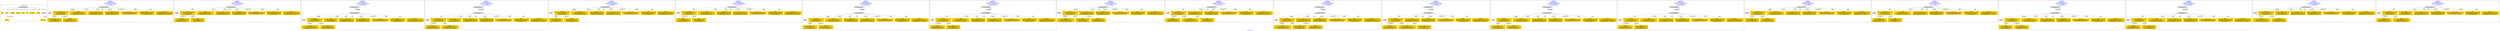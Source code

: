digraph n0 {
fontcolor="blue"
remincross="true"
label="s29-gilcrease.csv"
subgraph cluster_0 {
label="1-correct model"
n2[style="filled",color="white",fillcolor="lightgray",label="CulturalHeritageObject1"];
n3[shape="plaintext",style="filled",fillcolor="gold",label="Dated"];
n4[style="filled",color="white",fillcolor="lightgray",label="Person1"];
n5[shape="plaintext",style="filled",fillcolor="gold",label="Description"];
n6[shape="plaintext",style="filled",fillcolor="gold",label="Dimensions"];
n7[shape="plaintext",style="filled",fillcolor="gold",label="Medium"];
n8[shape="plaintext",style="filled",fillcolor="gold",label="Title"];
n9[shape="plaintext",style="filled",fillcolor="gold",label="Object Number"];
n10[shape="plaintext",style="filled",fillcolor="gold",label="ObjectID"];
n11[style="filled",color="white",fillcolor="lightgray",label="Concept1"];
n12[shape="plaintext",style="filled",fillcolor="gold",label="Alpha Sort"];
n13[shape="plaintext",style="filled",fillcolor="gold",label="Classification"];
}
subgraph cluster_1 {
label="candidate 0\nlink coherence:1.0\nnode coherence:1.0\nconfidence:0.4743311463042603\nmapping score:0.621073345064383\ncost:9.99982\n-precision:0.7-recall:0.64"
n15[style="filled",color="white",fillcolor="lightgray",label="CulturalHeritageObject1"];
n16[style="filled",color="white",fillcolor="lightgray",label="Person1"];
n17[shape="plaintext",style="filled",fillcolor="gold",label="Classification\n[CulturalHeritageObject,provenance,0.329]\n[Document,classLink,0.235]\n[Concept,prefLabel,0.235]\n[Person,biographicalInformation,0.201]"];
n18[shape="plaintext",style="filled",fillcolor="gold",label="ObjectID\n[CulturalHeritageObject,created,0.443]\n[Person,dateOfDeath,0.295]\n[CulturalHeritageObject,accessionNumber,0.181]\n[CulturalHeritageObject,title,0.08]"];
n19[shape="plaintext",style="filled",fillcolor="gold",label="Title\n[CulturalHeritageObject,description,0.336]\n[CulturalHeritageObject,title,0.32]\n[Person,biographicalInformation,0.261]\n[CulturalHeritageObject,provenance,0.083]"];
n20[shape="plaintext",style="filled",fillcolor="gold",label="Description\n[CulturalHeritageObject,description,0.37]\n[Person,biographicalInformation,0.256]\n[CulturalHeritageObject,title,0.244]\n[CulturalHeritageObject,medium,0.13]"];
n21[shape="plaintext",style="filled",fillcolor="gold",label="Object Number\n[CulturalHeritageObject,accessionNumber,0.554]\n[CulturalHeritageObject,extent,0.283]\n[Person,biographicalInformation,0.163]"];
n22[shape="plaintext",style="filled",fillcolor="gold",label="Medium\n[CulturalHeritageObject,medium,0.78]\n[CulturalHeritageObject,description,0.096]\n[Person,biographicalInformation,0.07]\n[Concept,prefLabel,0.053]"];
n23[shape="plaintext",style="filled",fillcolor="gold",label="Dated\n[CulturalHeritageObject,created,0.361]\n[Person,dateOfBirth,0.289]\n[Person,dateOfDeath,0.26]\n[Person,biographicalInformation,0.09]"];
n24[shape="plaintext",style="filled",fillcolor="gold",label="Alpha Sort\n[Person,nameOfThePerson,0.465]\n[Document,classLink,0.215]\n[CulturalHeritageObject,provenance,0.18]\n[CulturalHeritageObject,title,0.14]"];
n25[shape="plaintext",style="filled",fillcolor="gold",label="Dimensions\n[CulturalHeritageObject,extent,0.719]\n[CulturalHeritageObject,accessionNumber,0.131]\n[CulturalHeritageObject,description,0.077]\n[CulturalHeritageObject,provenance,0.072]"];
}
subgraph cluster_2 {
label="candidate 1\nlink coherence:1.0\nnode coherence:1.0\nconfidence:0.4743311463042603\nmapping score:0.621073345064383\ncost:10.0\n-precision:0.6-recall:0.55"
n27[style="filled",color="white",fillcolor="lightgray",label="CulturalHeritageObject1"];
n28[style="filled",color="white",fillcolor="lightgray",label="Person2"];
n29[shape="plaintext",style="filled",fillcolor="gold",label="Alpha Sort\n[Person,nameOfThePerson,0.465]\n[Document,classLink,0.215]\n[CulturalHeritageObject,provenance,0.18]\n[CulturalHeritageObject,title,0.14]"];
n30[shape="plaintext",style="filled",fillcolor="gold",label="Classification\n[CulturalHeritageObject,provenance,0.329]\n[Document,classLink,0.235]\n[Concept,prefLabel,0.235]\n[Person,biographicalInformation,0.201]"];
n31[shape="plaintext",style="filled",fillcolor="gold",label="ObjectID\n[CulturalHeritageObject,created,0.443]\n[Person,dateOfDeath,0.295]\n[CulturalHeritageObject,accessionNumber,0.181]\n[CulturalHeritageObject,title,0.08]"];
n32[shape="plaintext",style="filled",fillcolor="gold",label="Title\n[CulturalHeritageObject,description,0.336]\n[CulturalHeritageObject,title,0.32]\n[Person,biographicalInformation,0.261]\n[CulturalHeritageObject,provenance,0.083]"];
n33[shape="plaintext",style="filled",fillcolor="gold",label="Description\n[CulturalHeritageObject,description,0.37]\n[Person,biographicalInformation,0.256]\n[CulturalHeritageObject,title,0.244]\n[CulturalHeritageObject,medium,0.13]"];
n34[shape="plaintext",style="filled",fillcolor="gold",label="Object Number\n[CulturalHeritageObject,accessionNumber,0.554]\n[CulturalHeritageObject,extent,0.283]\n[Person,biographicalInformation,0.163]"];
n35[shape="plaintext",style="filled",fillcolor="gold",label="Medium\n[CulturalHeritageObject,medium,0.78]\n[CulturalHeritageObject,description,0.096]\n[Person,biographicalInformation,0.07]\n[Concept,prefLabel,0.053]"];
n36[shape="plaintext",style="filled",fillcolor="gold",label="Dimensions\n[CulturalHeritageObject,extent,0.719]\n[CulturalHeritageObject,accessionNumber,0.131]\n[CulturalHeritageObject,description,0.077]\n[CulturalHeritageObject,provenance,0.072]"];
n37[shape="plaintext",style="filled",fillcolor="gold",label="Dated\n[CulturalHeritageObject,created,0.361]\n[Person,dateOfBirth,0.289]\n[Person,dateOfDeath,0.26]\n[Person,biographicalInformation,0.09]"];
}
subgraph cluster_3 {
label="candidate 10\nlink coherence:1.0\nnode coherence:1.0\nconfidence:0.4657867304031863\nmapping score:0.6182252064306918\ncost:10.99968\n-precision:0.73-recall:0.73"
n39[style="filled",color="white",fillcolor="lightgray",label="CulturalHeritageObject1"];
n40[style="filled",color="white",fillcolor="lightgray",label="Person1"];
n41[style="filled",color="white",fillcolor="lightgray",label="EuropeanaAggregation1"];
n42[shape="plaintext",style="filled",fillcolor="gold",label="ObjectID\n[CulturalHeritageObject,created,0.443]\n[Person,dateOfDeath,0.295]\n[CulturalHeritageObject,accessionNumber,0.181]\n[CulturalHeritageObject,title,0.08]"];
n43[shape="plaintext",style="filled",fillcolor="gold",label="Classification\n[CulturalHeritageObject,provenance,0.329]\n[Document,classLink,0.235]\n[Concept,prefLabel,0.235]\n[Person,biographicalInformation,0.201]"];
n44[shape="plaintext",style="filled",fillcolor="gold",label="Dated\n[CulturalHeritageObject,created,0.361]\n[Person,dateOfBirth,0.289]\n[Person,dateOfDeath,0.26]\n[Person,biographicalInformation,0.09]"];
n45[shape="plaintext",style="filled",fillcolor="gold",label="Title\n[CulturalHeritageObject,description,0.336]\n[CulturalHeritageObject,title,0.32]\n[Person,biographicalInformation,0.261]\n[CulturalHeritageObject,provenance,0.083]"];
n46[shape="plaintext",style="filled",fillcolor="gold",label="Description\n[CulturalHeritageObject,description,0.37]\n[Person,biographicalInformation,0.256]\n[CulturalHeritageObject,title,0.244]\n[CulturalHeritageObject,medium,0.13]"];
n47[shape="plaintext",style="filled",fillcolor="gold",label="Object Number\n[CulturalHeritageObject,accessionNumber,0.554]\n[CulturalHeritageObject,extent,0.283]\n[Person,biographicalInformation,0.163]"];
n48[shape="plaintext",style="filled",fillcolor="gold",label="Medium\n[CulturalHeritageObject,medium,0.78]\n[CulturalHeritageObject,description,0.096]\n[Person,biographicalInformation,0.07]\n[Concept,prefLabel,0.053]"];
n49[shape="plaintext",style="filled",fillcolor="gold",label="Alpha Sort\n[Person,nameOfThePerson,0.465]\n[Document,classLink,0.215]\n[CulturalHeritageObject,provenance,0.18]\n[CulturalHeritageObject,title,0.14]"];
n50[shape="plaintext",style="filled",fillcolor="gold",label="Dimensions\n[CulturalHeritageObject,extent,0.719]\n[CulturalHeritageObject,accessionNumber,0.131]\n[CulturalHeritageObject,description,0.077]\n[CulturalHeritageObject,provenance,0.072]"];
}
subgraph cluster_4 {
label="candidate 11\nlink coherence:1.0\nnode coherence:1.0\nconfidence:0.4657867304031863\nmapping score:0.6182252064306918\ncost:10.99986\n-precision:0.64-recall:0.64"
n52[style="filled",color="white",fillcolor="lightgray",label="CulturalHeritageObject1"];
n53[style="filled",color="white",fillcolor="lightgray",label="Person2"];
n54[style="filled",color="white",fillcolor="lightgray",label="EuropeanaAggregation1"];
n55[shape="plaintext",style="filled",fillcolor="gold",label="Alpha Sort\n[Person,nameOfThePerson,0.465]\n[Document,classLink,0.215]\n[CulturalHeritageObject,provenance,0.18]\n[CulturalHeritageObject,title,0.14]"];
n56[shape="plaintext",style="filled",fillcolor="gold",label="Classification\n[CulturalHeritageObject,provenance,0.329]\n[Document,classLink,0.235]\n[Concept,prefLabel,0.235]\n[Person,biographicalInformation,0.201]"];
n57[shape="plaintext",style="filled",fillcolor="gold",label="ObjectID\n[CulturalHeritageObject,created,0.443]\n[Person,dateOfDeath,0.295]\n[CulturalHeritageObject,accessionNumber,0.181]\n[CulturalHeritageObject,title,0.08]"];
n58[shape="plaintext",style="filled",fillcolor="gold",label="Dated\n[CulturalHeritageObject,created,0.361]\n[Person,dateOfBirth,0.289]\n[Person,dateOfDeath,0.26]\n[Person,biographicalInformation,0.09]"];
n59[shape="plaintext",style="filled",fillcolor="gold",label="Title\n[CulturalHeritageObject,description,0.336]\n[CulturalHeritageObject,title,0.32]\n[Person,biographicalInformation,0.261]\n[CulturalHeritageObject,provenance,0.083]"];
n60[shape="plaintext",style="filled",fillcolor="gold",label="Description\n[CulturalHeritageObject,description,0.37]\n[Person,biographicalInformation,0.256]\n[CulturalHeritageObject,title,0.244]\n[CulturalHeritageObject,medium,0.13]"];
n61[shape="plaintext",style="filled",fillcolor="gold",label="Object Number\n[CulturalHeritageObject,accessionNumber,0.554]\n[CulturalHeritageObject,extent,0.283]\n[Person,biographicalInformation,0.163]"];
n62[shape="plaintext",style="filled",fillcolor="gold",label="Medium\n[CulturalHeritageObject,medium,0.78]\n[CulturalHeritageObject,description,0.096]\n[Person,biographicalInformation,0.07]\n[Concept,prefLabel,0.053]"];
n63[shape="plaintext",style="filled",fillcolor="gold",label="Dimensions\n[CulturalHeritageObject,extent,0.719]\n[CulturalHeritageObject,accessionNumber,0.131]\n[CulturalHeritageObject,description,0.077]\n[CulturalHeritageObject,provenance,0.072]"];
}
subgraph cluster_5 {
label="candidate 12\nlink coherence:1.0\nnode coherence:1.0\nconfidence:0.46213603759964883\nmapping score:0.6170083088295125\ncost:9.99982\n-precision:0.5-recall:0.45"
n65[style="filled",color="white",fillcolor="lightgray",label="CulturalHeritageObject1"];
n66[style="filled",color="white",fillcolor="lightgray",label="Person1"];
n67[shape="plaintext",style="filled",fillcolor="gold",label="Classification\n[CulturalHeritageObject,provenance,0.329]\n[Document,classLink,0.235]\n[Concept,prefLabel,0.235]\n[Person,biographicalInformation,0.201]"];
n68[shape="plaintext",style="filled",fillcolor="gold",label="ObjectID\n[CulturalHeritageObject,created,0.443]\n[Person,dateOfDeath,0.295]\n[CulturalHeritageObject,accessionNumber,0.181]\n[CulturalHeritageObject,title,0.08]"];
n69[shape="plaintext",style="filled",fillcolor="gold",label="Description\n[CulturalHeritageObject,description,0.37]\n[Person,biographicalInformation,0.256]\n[CulturalHeritageObject,title,0.244]\n[CulturalHeritageObject,medium,0.13]"];
n70[shape="plaintext",style="filled",fillcolor="gold",label="Title\n[CulturalHeritageObject,description,0.336]\n[CulturalHeritageObject,title,0.32]\n[Person,biographicalInformation,0.261]\n[CulturalHeritageObject,provenance,0.083]"];
n71[shape="plaintext",style="filled",fillcolor="gold",label="Object Number\n[CulturalHeritageObject,accessionNumber,0.554]\n[CulturalHeritageObject,extent,0.283]\n[Person,biographicalInformation,0.163]"];
n72[shape="plaintext",style="filled",fillcolor="gold",label="Medium\n[CulturalHeritageObject,medium,0.78]\n[CulturalHeritageObject,description,0.096]\n[Person,biographicalInformation,0.07]\n[Concept,prefLabel,0.053]"];
n73[shape="plaintext",style="filled",fillcolor="gold",label="Dated\n[CulturalHeritageObject,created,0.361]\n[Person,dateOfBirth,0.289]\n[Person,dateOfDeath,0.26]\n[Person,biographicalInformation,0.09]"];
n74[shape="plaintext",style="filled",fillcolor="gold",label="Alpha Sort\n[Person,nameOfThePerson,0.465]\n[Document,classLink,0.215]\n[CulturalHeritageObject,provenance,0.18]\n[CulturalHeritageObject,title,0.14]"];
n75[shape="plaintext",style="filled",fillcolor="gold",label="Dimensions\n[CulturalHeritageObject,extent,0.719]\n[CulturalHeritageObject,accessionNumber,0.131]\n[CulturalHeritageObject,description,0.077]\n[CulturalHeritageObject,provenance,0.072]"];
}
subgraph cluster_6 {
label="candidate 13\nlink coherence:1.0\nnode coherence:1.0\nconfidence:0.46213603759964883\nmapping score:0.6170083088295125\ncost:10.0\n-precision:0.4-recall:0.36"
n77[style="filled",color="white",fillcolor="lightgray",label="CulturalHeritageObject1"];
n78[style="filled",color="white",fillcolor="lightgray",label="Person2"];
n79[shape="plaintext",style="filled",fillcolor="gold",label="Alpha Sort\n[Person,nameOfThePerson,0.465]\n[Document,classLink,0.215]\n[CulturalHeritageObject,provenance,0.18]\n[CulturalHeritageObject,title,0.14]"];
n80[shape="plaintext",style="filled",fillcolor="gold",label="Classification\n[CulturalHeritageObject,provenance,0.329]\n[Document,classLink,0.235]\n[Concept,prefLabel,0.235]\n[Person,biographicalInformation,0.201]"];
n81[shape="plaintext",style="filled",fillcolor="gold",label="ObjectID\n[CulturalHeritageObject,created,0.443]\n[Person,dateOfDeath,0.295]\n[CulturalHeritageObject,accessionNumber,0.181]\n[CulturalHeritageObject,title,0.08]"];
n82[shape="plaintext",style="filled",fillcolor="gold",label="Description\n[CulturalHeritageObject,description,0.37]\n[Person,biographicalInformation,0.256]\n[CulturalHeritageObject,title,0.244]\n[CulturalHeritageObject,medium,0.13]"];
n83[shape="plaintext",style="filled",fillcolor="gold",label="Title\n[CulturalHeritageObject,description,0.336]\n[CulturalHeritageObject,title,0.32]\n[Person,biographicalInformation,0.261]\n[CulturalHeritageObject,provenance,0.083]"];
n84[shape="plaintext",style="filled",fillcolor="gold",label="Object Number\n[CulturalHeritageObject,accessionNumber,0.554]\n[CulturalHeritageObject,extent,0.283]\n[Person,biographicalInformation,0.163]"];
n85[shape="plaintext",style="filled",fillcolor="gold",label="Medium\n[CulturalHeritageObject,medium,0.78]\n[CulturalHeritageObject,description,0.096]\n[Person,biographicalInformation,0.07]\n[Concept,prefLabel,0.053]"];
n86[shape="plaintext",style="filled",fillcolor="gold",label="Dimensions\n[CulturalHeritageObject,extent,0.719]\n[CulturalHeritageObject,accessionNumber,0.131]\n[CulturalHeritageObject,description,0.077]\n[CulturalHeritageObject,provenance,0.072]"];
n87[shape="plaintext",style="filled",fillcolor="gold",label="Dated\n[CulturalHeritageObject,created,0.361]\n[Person,dateOfBirth,0.289]\n[Person,dateOfDeath,0.26]\n[Person,biographicalInformation,0.09]"];
}
subgraph cluster_7 {
label="candidate 14\nlink coherence:1.0\nnode coherence:1.0\nconfidence:0.46213603759964883\nmapping score:0.6170083088295125\ncost:10.99968\n-precision:0.45-recall:0.45"
n89[style="filled",color="white",fillcolor="lightgray",label="CulturalHeritageObject1"];
n90[style="filled",color="white",fillcolor="lightgray",label="Person1"];
n91[style="filled",color="white",fillcolor="lightgray",label="EuropeanaAggregation1"];
n92[shape="plaintext",style="filled",fillcolor="gold",label="Classification\n[CulturalHeritageObject,provenance,0.329]\n[Document,classLink,0.235]\n[Concept,prefLabel,0.235]\n[Person,biographicalInformation,0.201]"];
n93[shape="plaintext",style="filled",fillcolor="gold",label="ObjectID\n[CulturalHeritageObject,created,0.443]\n[Person,dateOfDeath,0.295]\n[CulturalHeritageObject,accessionNumber,0.181]\n[CulturalHeritageObject,title,0.08]"];
n94[shape="plaintext",style="filled",fillcolor="gold",label="Description\n[CulturalHeritageObject,description,0.37]\n[Person,biographicalInformation,0.256]\n[CulturalHeritageObject,title,0.244]\n[CulturalHeritageObject,medium,0.13]"];
n95[shape="plaintext",style="filled",fillcolor="gold",label="Title\n[CulturalHeritageObject,description,0.336]\n[CulturalHeritageObject,title,0.32]\n[Person,biographicalInformation,0.261]\n[CulturalHeritageObject,provenance,0.083]"];
n96[shape="plaintext",style="filled",fillcolor="gold",label="Object Number\n[CulturalHeritageObject,accessionNumber,0.554]\n[CulturalHeritageObject,extent,0.283]\n[Person,biographicalInformation,0.163]"];
n97[shape="plaintext",style="filled",fillcolor="gold",label="Medium\n[CulturalHeritageObject,medium,0.78]\n[CulturalHeritageObject,description,0.096]\n[Person,biographicalInformation,0.07]\n[Concept,prefLabel,0.053]"];
n98[shape="plaintext",style="filled",fillcolor="gold",label="Dated\n[CulturalHeritageObject,created,0.361]\n[Person,dateOfBirth,0.289]\n[Person,dateOfDeath,0.26]\n[Person,biographicalInformation,0.09]"];
n99[shape="plaintext",style="filled",fillcolor="gold",label="Alpha Sort\n[Person,nameOfThePerson,0.465]\n[Document,classLink,0.215]\n[CulturalHeritageObject,provenance,0.18]\n[CulturalHeritageObject,title,0.14]"];
n100[shape="plaintext",style="filled",fillcolor="gold",label="Dimensions\n[CulturalHeritageObject,extent,0.719]\n[CulturalHeritageObject,accessionNumber,0.131]\n[CulturalHeritageObject,description,0.077]\n[CulturalHeritageObject,provenance,0.072]"];
}
subgraph cluster_8 {
label="candidate 15\nlink coherence:1.0\nnode coherence:1.0\nconfidence:0.46213603759964883\nmapping score:0.6170083088295125\ncost:10.99986\n-precision:0.36-recall:0.36"
n102[style="filled",color="white",fillcolor="lightgray",label="CulturalHeritageObject1"];
n103[style="filled",color="white",fillcolor="lightgray",label="Person2"];
n104[style="filled",color="white",fillcolor="lightgray",label="EuropeanaAggregation1"];
n105[shape="plaintext",style="filled",fillcolor="gold",label="Alpha Sort\n[Person,nameOfThePerson,0.465]\n[Document,classLink,0.215]\n[CulturalHeritageObject,provenance,0.18]\n[CulturalHeritageObject,title,0.14]"];
n106[shape="plaintext",style="filled",fillcolor="gold",label="Classification\n[CulturalHeritageObject,provenance,0.329]\n[Document,classLink,0.235]\n[Concept,prefLabel,0.235]\n[Person,biographicalInformation,0.201]"];
n107[shape="plaintext",style="filled",fillcolor="gold",label="ObjectID\n[CulturalHeritageObject,created,0.443]\n[Person,dateOfDeath,0.295]\n[CulturalHeritageObject,accessionNumber,0.181]\n[CulturalHeritageObject,title,0.08]"];
n108[shape="plaintext",style="filled",fillcolor="gold",label="Description\n[CulturalHeritageObject,description,0.37]\n[Person,biographicalInformation,0.256]\n[CulturalHeritageObject,title,0.244]\n[CulturalHeritageObject,medium,0.13]"];
n109[shape="plaintext",style="filled",fillcolor="gold",label="Title\n[CulturalHeritageObject,description,0.336]\n[CulturalHeritageObject,title,0.32]\n[Person,biographicalInformation,0.261]\n[CulturalHeritageObject,provenance,0.083]"];
n110[shape="plaintext",style="filled",fillcolor="gold",label="Object Number\n[CulturalHeritageObject,accessionNumber,0.554]\n[CulturalHeritageObject,extent,0.283]\n[Person,biographicalInformation,0.163]"];
n111[shape="plaintext",style="filled",fillcolor="gold",label="Medium\n[CulturalHeritageObject,medium,0.78]\n[CulturalHeritageObject,description,0.096]\n[Person,biographicalInformation,0.07]\n[Concept,prefLabel,0.053]"];
n112[shape="plaintext",style="filled",fillcolor="gold",label="Dimensions\n[CulturalHeritageObject,extent,0.719]\n[CulturalHeritageObject,accessionNumber,0.131]\n[CulturalHeritageObject,description,0.077]\n[CulturalHeritageObject,provenance,0.072]"];
n113[shape="plaintext",style="filled",fillcolor="gold",label="Dated\n[CulturalHeritageObject,created,0.361]\n[Person,dateOfBirth,0.289]\n[Person,dateOfDeath,0.26]\n[Person,biographicalInformation,0.09]"];
}
subgraph cluster_9 {
label="candidate 16\nlink coherence:1.0\nnode coherence:1.0\nconfidence:0.4578639317458144\nmapping score:0.6155842735449011\ncost:9.99982\n-precision:0.7-recall:0.64"
n115[style="filled",color="white",fillcolor="lightgray",label="CulturalHeritageObject1"];
n116[style="filled",color="white",fillcolor="lightgray",label="Person1"];
n117[shape="plaintext",style="filled",fillcolor="gold",label="ObjectID\n[CulturalHeritageObject,created,0.443]\n[Person,dateOfDeath,0.295]\n[CulturalHeritageObject,accessionNumber,0.181]\n[CulturalHeritageObject,title,0.08]"];
n118[shape="plaintext",style="filled",fillcolor="gold",label="Classification\n[CulturalHeritageObject,provenance,0.329]\n[Document,classLink,0.235]\n[Concept,prefLabel,0.235]\n[Person,biographicalInformation,0.201]"];
n119[shape="plaintext",style="filled",fillcolor="gold",label="Title\n[CulturalHeritageObject,description,0.336]\n[CulturalHeritageObject,title,0.32]\n[Person,biographicalInformation,0.261]\n[CulturalHeritageObject,provenance,0.083]"];
n120[shape="plaintext",style="filled",fillcolor="gold",label="Description\n[CulturalHeritageObject,description,0.37]\n[Person,biographicalInformation,0.256]\n[CulturalHeritageObject,title,0.244]\n[CulturalHeritageObject,medium,0.13]"];
n121[shape="plaintext",style="filled",fillcolor="gold",label="Object Number\n[CulturalHeritageObject,accessionNumber,0.554]\n[CulturalHeritageObject,extent,0.283]\n[Person,biographicalInformation,0.163]"];
n122[shape="plaintext",style="filled",fillcolor="gold",label="Medium\n[CulturalHeritageObject,medium,0.78]\n[CulturalHeritageObject,description,0.096]\n[Person,biographicalInformation,0.07]\n[Concept,prefLabel,0.053]"];
n123[shape="plaintext",style="filled",fillcolor="gold",label="Dated\n[CulturalHeritageObject,created,0.361]\n[Person,dateOfBirth,0.289]\n[Person,dateOfDeath,0.26]\n[Person,biographicalInformation,0.09]"];
n124[shape="plaintext",style="filled",fillcolor="gold",label="Alpha Sort\n[Person,nameOfThePerson,0.465]\n[Document,classLink,0.215]\n[CulturalHeritageObject,provenance,0.18]\n[CulturalHeritageObject,title,0.14]"];
n125[shape="plaintext",style="filled",fillcolor="gold",label="Dimensions\n[CulturalHeritageObject,extent,0.719]\n[CulturalHeritageObject,accessionNumber,0.131]\n[CulturalHeritageObject,description,0.077]\n[CulturalHeritageObject,provenance,0.072]"];
}
subgraph cluster_10 {
label="candidate 17\nlink coherence:1.0\nnode coherence:1.0\nconfidence:0.4578639317458144\nmapping score:0.6155842735449011\ncost:10.0\n-precision:0.6-recall:0.55"
n127[style="filled",color="white",fillcolor="lightgray",label="CulturalHeritageObject1"];
n128[style="filled",color="white",fillcolor="lightgray",label="Person2"];
n129[shape="plaintext",style="filled",fillcolor="gold",label="Alpha Sort\n[Person,nameOfThePerson,0.465]\n[Document,classLink,0.215]\n[CulturalHeritageObject,provenance,0.18]\n[CulturalHeritageObject,title,0.14]"];
n130[shape="plaintext",style="filled",fillcolor="gold",label="Classification\n[CulturalHeritageObject,provenance,0.329]\n[Document,classLink,0.235]\n[Concept,prefLabel,0.235]\n[Person,biographicalInformation,0.201]"];
n131[shape="plaintext",style="filled",fillcolor="gold",label="ObjectID\n[CulturalHeritageObject,created,0.443]\n[Person,dateOfDeath,0.295]\n[CulturalHeritageObject,accessionNumber,0.181]\n[CulturalHeritageObject,title,0.08]"];
n132[shape="plaintext",style="filled",fillcolor="gold",label="Title\n[CulturalHeritageObject,description,0.336]\n[CulturalHeritageObject,title,0.32]\n[Person,biographicalInformation,0.261]\n[CulturalHeritageObject,provenance,0.083]"];
n133[shape="plaintext",style="filled",fillcolor="gold",label="Description\n[CulturalHeritageObject,description,0.37]\n[Person,biographicalInformation,0.256]\n[CulturalHeritageObject,title,0.244]\n[CulturalHeritageObject,medium,0.13]"];
n134[shape="plaintext",style="filled",fillcolor="gold",label="Object Number\n[CulturalHeritageObject,accessionNumber,0.554]\n[CulturalHeritageObject,extent,0.283]\n[Person,biographicalInformation,0.163]"];
n135[shape="plaintext",style="filled",fillcolor="gold",label="Medium\n[CulturalHeritageObject,medium,0.78]\n[CulturalHeritageObject,description,0.096]\n[Person,biographicalInformation,0.07]\n[Concept,prefLabel,0.053]"];
n136[shape="plaintext",style="filled",fillcolor="gold",label="Dimensions\n[CulturalHeritageObject,extent,0.719]\n[CulturalHeritageObject,accessionNumber,0.131]\n[CulturalHeritageObject,description,0.077]\n[CulturalHeritageObject,provenance,0.072]"];
n137[shape="plaintext",style="filled",fillcolor="gold",label="Dated\n[CulturalHeritageObject,created,0.361]\n[Person,dateOfBirth,0.289]\n[Person,dateOfDeath,0.26]\n[Person,biographicalInformation,0.09]"];
}
subgraph cluster_11 {
label="candidate 18\nlink coherence:1.0\nnode coherence:1.0\nconfidence:0.4578639317458144\nmapping score:0.6155842735449011\ncost:10.99968\n-precision:0.64-recall:0.64"
n139[style="filled",color="white",fillcolor="lightgray",label="CulturalHeritageObject1"];
n140[style="filled",color="white",fillcolor="lightgray",label="Person1"];
n141[style="filled",color="white",fillcolor="lightgray",label="EuropeanaAggregation1"];
n142[shape="plaintext",style="filled",fillcolor="gold",label="ObjectID\n[CulturalHeritageObject,created,0.443]\n[Person,dateOfDeath,0.295]\n[CulturalHeritageObject,accessionNumber,0.181]\n[CulturalHeritageObject,title,0.08]"];
n143[shape="plaintext",style="filled",fillcolor="gold",label="Classification\n[CulturalHeritageObject,provenance,0.329]\n[Document,classLink,0.235]\n[Concept,prefLabel,0.235]\n[Person,biographicalInformation,0.201]"];
n144[shape="plaintext",style="filled",fillcolor="gold",label="Title\n[CulturalHeritageObject,description,0.336]\n[CulturalHeritageObject,title,0.32]\n[Person,biographicalInformation,0.261]\n[CulturalHeritageObject,provenance,0.083]"];
n145[shape="plaintext",style="filled",fillcolor="gold",label="Description\n[CulturalHeritageObject,description,0.37]\n[Person,biographicalInformation,0.256]\n[CulturalHeritageObject,title,0.244]\n[CulturalHeritageObject,medium,0.13]"];
n146[shape="plaintext",style="filled",fillcolor="gold",label="Object Number\n[CulturalHeritageObject,accessionNumber,0.554]\n[CulturalHeritageObject,extent,0.283]\n[Person,biographicalInformation,0.163]"];
n147[shape="plaintext",style="filled",fillcolor="gold",label="Medium\n[CulturalHeritageObject,medium,0.78]\n[CulturalHeritageObject,description,0.096]\n[Person,biographicalInformation,0.07]\n[Concept,prefLabel,0.053]"];
n148[shape="plaintext",style="filled",fillcolor="gold",label="Dated\n[CulturalHeritageObject,created,0.361]\n[Person,dateOfBirth,0.289]\n[Person,dateOfDeath,0.26]\n[Person,biographicalInformation,0.09]"];
n149[shape="plaintext",style="filled",fillcolor="gold",label="Alpha Sort\n[Person,nameOfThePerson,0.465]\n[Document,classLink,0.215]\n[CulturalHeritageObject,provenance,0.18]\n[CulturalHeritageObject,title,0.14]"];
n150[shape="plaintext",style="filled",fillcolor="gold",label="Dimensions\n[CulturalHeritageObject,extent,0.719]\n[CulturalHeritageObject,accessionNumber,0.131]\n[CulturalHeritageObject,description,0.077]\n[CulturalHeritageObject,provenance,0.072]"];
}
subgraph cluster_12 {
label="candidate 19\nlink coherence:1.0\nnode coherence:1.0\nconfidence:0.4578639317458144\nmapping score:0.6155842735449011\ncost:10.99986\n-precision:0.55-recall:0.55"
n152[style="filled",color="white",fillcolor="lightgray",label="CulturalHeritageObject1"];
n153[style="filled",color="white",fillcolor="lightgray",label="Person2"];
n154[style="filled",color="white",fillcolor="lightgray",label="EuropeanaAggregation1"];
n155[shape="plaintext",style="filled",fillcolor="gold",label="Alpha Sort\n[Person,nameOfThePerson,0.465]\n[Document,classLink,0.215]\n[CulturalHeritageObject,provenance,0.18]\n[CulturalHeritageObject,title,0.14]"];
n156[shape="plaintext",style="filled",fillcolor="gold",label="Classification\n[CulturalHeritageObject,provenance,0.329]\n[Document,classLink,0.235]\n[Concept,prefLabel,0.235]\n[Person,biographicalInformation,0.201]"];
n157[shape="plaintext",style="filled",fillcolor="gold",label="ObjectID\n[CulturalHeritageObject,created,0.443]\n[Person,dateOfDeath,0.295]\n[CulturalHeritageObject,accessionNumber,0.181]\n[CulturalHeritageObject,title,0.08]"];
n158[shape="plaintext",style="filled",fillcolor="gold",label="Title\n[CulturalHeritageObject,description,0.336]\n[CulturalHeritageObject,title,0.32]\n[Person,biographicalInformation,0.261]\n[CulturalHeritageObject,provenance,0.083]"];
n159[shape="plaintext",style="filled",fillcolor="gold",label="Description\n[CulturalHeritageObject,description,0.37]\n[Person,biographicalInformation,0.256]\n[CulturalHeritageObject,title,0.244]\n[CulturalHeritageObject,medium,0.13]"];
n160[shape="plaintext",style="filled",fillcolor="gold",label="Object Number\n[CulturalHeritageObject,accessionNumber,0.554]\n[CulturalHeritageObject,extent,0.283]\n[Person,biographicalInformation,0.163]"];
n161[shape="plaintext",style="filled",fillcolor="gold",label="Medium\n[CulturalHeritageObject,medium,0.78]\n[CulturalHeritageObject,description,0.096]\n[Person,biographicalInformation,0.07]\n[Concept,prefLabel,0.053]"];
n162[shape="plaintext",style="filled",fillcolor="gold",label="Dimensions\n[CulturalHeritageObject,extent,0.719]\n[CulturalHeritageObject,accessionNumber,0.131]\n[CulturalHeritageObject,description,0.077]\n[CulturalHeritageObject,provenance,0.072]"];
n163[shape="plaintext",style="filled",fillcolor="gold",label="Dated\n[CulturalHeritageObject,created,0.361]\n[Person,dateOfBirth,0.289]\n[Person,dateOfDeath,0.26]\n[Person,biographicalInformation,0.09]"];
}
subgraph cluster_13 {
label="candidate 2\nlink coherence:1.0\nnode coherence:1.0\nconfidence:0.4743311463042603\nmapping score:0.621073345064383\ncost:10.99968\n-precision:0.64-recall:0.64"
n165[style="filled",color="white",fillcolor="lightgray",label="CulturalHeritageObject1"];
n166[style="filled",color="white",fillcolor="lightgray",label="Person1"];
n167[style="filled",color="white",fillcolor="lightgray",label="EuropeanaAggregation1"];
n168[shape="plaintext",style="filled",fillcolor="gold",label="Classification\n[CulturalHeritageObject,provenance,0.329]\n[Document,classLink,0.235]\n[Concept,prefLabel,0.235]\n[Person,biographicalInformation,0.201]"];
n169[shape="plaintext",style="filled",fillcolor="gold",label="ObjectID\n[CulturalHeritageObject,created,0.443]\n[Person,dateOfDeath,0.295]\n[CulturalHeritageObject,accessionNumber,0.181]\n[CulturalHeritageObject,title,0.08]"];
n170[shape="plaintext",style="filled",fillcolor="gold",label="Title\n[CulturalHeritageObject,description,0.336]\n[CulturalHeritageObject,title,0.32]\n[Person,biographicalInformation,0.261]\n[CulturalHeritageObject,provenance,0.083]"];
n171[shape="plaintext",style="filled",fillcolor="gold",label="Description\n[CulturalHeritageObject,description,0.37]\n[Person,biographicalInformation,0.256]\n[CulturalHeritageObject,title,0.244]\n[CulturalHeritageObject,medium,0.13]"];
n172[shape="plaintext",style="filled",fillcolor="gold",label="Object Number\n[CulturalHeritageObject,accessionNumber,0.554]\n[CulturalHeritageObject,extent,0.283]\n[Person,biographicalInformation,0.163]"];
n173[shape="plaintext",style="filled",fillcolor="gold",label="Medium\n[CulturalHeritageObject,medium,0.78]\n[CulturalHeritageObject,description,0.096]\n[Person,biographicalInformation,0.07]\n[Concept,prefLabel,0.053]"];
n174[shape="plaintext",style="filled",fillcolor="gold",label="Dated\n[CulturalHeritageObject,created,0.361]\n[Person,dateOfBirth,0.289]\n[Person,dateOfDeath,0.26]\n[Person,biographicalInformation,0.09]"];
n175[shape="plaintext",style="filled",fillcolor="gold",label="Alpha Sort\n[Person,nameOfThePerson,0.465]\n[Document,classLink,0.215]\n[CulturalHeritageObject,provenance,0.18]\n[CulturalHeritageObject,title,0.14]"];
n176[shape="plaintext",style="filled",fillcolor="gold",label="Dimensions\n[CulturalHeritageObject,extent,0.719]\n[CulturalHeritageObject,accessionNumber,0.131]\n[CulturalHeritageObject,description,0.077]\n[CulturalHeritageObject,provenance,0.072]"];
}
subgraph cluster_14 {
label="candidate 3\nlink coherence:1.0\nnode coherence:1.0\nconfidence:0.4743311463042603\nmapping score:0.621073345064383\ncost:10.99986\n-precision:0.55-recall:0.55"
n178[style="filled",color="white",fillcolor="lightgray",label="CulturalHeritageObject1"];
n179[style="filled",color="white",fillcolor="lightgray",label="Person2"];
n180[style="filled",color="white",fillcolor="lightgray",label="EuropeanaAggregation1"];
n181[shape="plaintext",style="filled",fillcolor="gold",label="Alpha Sort\n[Person,nameOfThePerson,0.465]\n[Document,classLink,0.215]\n[CulturalHeritageObject,provenance,0.18]\n[CulturalHeritageObject,title,0.14]"];
n182[shape="plaintext",style="filled",fillcolor="gold",label="Classification\n[CulturalHeritageObject,provenance,0.329]\n[Document,classLink,0.235]\n[Concept,prefLabel,0.235]\n[Person,biographicalInformation,0.201]"];
n183[shape="plaintext",style="filled",fillcolor="gold",label="ObjectID\n[CulturalHeritageObject,created,0.443]\n[Person,dateOfDeath,0.295]\n[CulturalHeritageObject,accessionNumber,0.181]\n[CulturalHeritageObject,title,0.08]"];
n184[shape="plaintext",style="filled",fillcolor="gold",label="Title\n[CulturalHeritageObject,description,0.336]\n[CulturalHeritageObject,title,0.32]\n[Person,biographicalInformation,0.261]\n[CulturalHeritageObject,provenance,0.083]"];
n185[shape="plaintext",style="filled",fillcolor="gold",label="Description\n[CulturalHeritageObject,description,0.37]\n[Person,biographicalInformation,0.256]\n[CulturalHeritageObject,title,0.244]\n[CulturalHeritageObject,medium,0.13]"];
n186[shape="plaintext",style="filled",fillcolor="gold",label="Object Number\n[CulturalHeritageObject,accessionNumber,0.554]\n[CulturalHeritageObject,extent,0.283]\n[Person,biographicalInformation,0.163]"];
n187[shape="plaintext",style="filled",fillcolor="gold",label="Medium\n[CulturalHeritageObject,medium,0.78]\n[CulturalHeritageObject,description,0.096]\n[Person,biographicalInformation,0.07]\n[Concept,prefLabel,0.053]"];
n188[shape="plaintext",style="filled",fillcolor="gold",label="Dimensions\n[CulturalHeritageObject,extent,0.719]\n[CulturalHeritageObject,accessionNumber,0.131]\n[CulturalHeritageObject,description,0.077]\n[CulturalHeritageObject,provenance,0.072]"];
n189[shape="plaintext",style="filled",fillcolor="gold",label="Dated\n[CulturalHeritageObject,created,0.361]\n[Person,dateOfBirth,0.289]\n[Person,dateOfDeath,0.26]\n[Person,biographicalInformation,0.09]"];
}
subgraph cluster_15 {
label="candidate 4\nlink coherence:1.0\nnode coherence:1.0\nconfidence:0.47105847482237706\nmapping score:0.619982454570422\ncost:9.99982\n-precision:0.7-recall:0.64"
n191[style="filled",color="white",fillcolor="lightgray",label="CulturalHeritageObject1"];
n192[style="filled",color="white",fillcolor="lightgray",label="Person1"];
n193[shape="plaintext",style="filled",fillcolor="gold",label="Dated\n[CulturalHeritageObject,created,0.361]\n[Person,dateOfBirth,0.289]\n[Person,dateOfDeath,0.26]\n[Person,biographicalInformation,0.09]"];
n194[shape="plaintext",style="filled",fillcolor="gold",label="Classification\n[CulturalHeritageObject,provenance,0.329]\n[Document,classLink,0.235]\n[Concept,prefLabel,0.235]\n[Person,biographicalInformation,0.201]"];
n195[shape="plaintext",style="filled",fillcolor="gold",label="ObjectID\n[CulturalHeritageObject,created,0.443]\n[Person,dateOfDeath,0.295]\n[CulturalHeritageObject,accessionNumber,0.181]\n[CulturalHeritageObject,title,0.08]"];
n196[shape="plaintext",style="filled",fillcolor="gold",label="Title\n[CulturalHeritageObject,description,0.336]\n[CulturalHeritageObject,title,0.32]\n[Person,biographicalInformation,0.261]\n[CulturalHeritageObject,provenance,0.083]"];
n197[shape="plaintext",style="filled",fillcolor="gold",label="Description\n[CulturalHeritageObject,description,0.37]\n[Person,biographicalInformation,0.256]\n[CulturalHeritageObject,title,0.244]\n[CulturalHeritageObject,medium,0.13]"];
n198[shape="plaintext",style="filled",fillcolor="gold",label="Object Number\n[CulturalHeritageObject,accessionNumber,0.554]\n[CulturalHeritageObject,extent,0.283]\n[Person,biographicalInformation,0.163]"];
n199[shape="plaintext",style="filled",fillcolor="gold",label="Medium\n[CulturalHeritageObject,medium,0.78]\n[CulturalHeritageObject,description,0.096]\n[Person,biographicalInformation,0.07]\n[Concept,prefLabel,0.053]"];
n200[shape="plaintext",style="filled",fillcolor="gold",label="Alpha Sort\n[Person,nameOfThePerson,0.465]\n[Document,classLink,0.215]\n[CulturalHeritageObject,provenance,0.18]\n[CulturalHeritageObject,title,0.14]"];
n201[shape="plaintext",style="filled",fillcolor="gold",label="Dimensions\n[CulturalHeritageObject,extent,0.719]\n[CulturalHeritageObject,accessionNumber,0.131]\n[CulturalHeritageObject,description,0.077]\n[CulturalHeritageObject,provenance,0.072]"];
}
subgraph cluster_16 {
label="candidate 5\nlink coherence:1.0\nnode coherence:1.0\nconfidence:0.47105847482237706\nmapping score:0.619982454570422\ncost:10.0\n-precision:0.6-recall:0.55"
n203[style="filled",color="white",fillcolor="lightgray",label="CulturalHeritageObject1"];
n204[style="filled",color="white",fillcolor="lightgray",label="Person2"];
n205[shape="plaintext",style="filled",fillcolor="gold",label="Alpha Sort\n[Person,nameOfThePerson,0.465]\n[Document,classLink,0.215]\n[CulturalHeritageObject,provenance,0.18]\n[CulturalHeritageObject,title,0.14]"];
n206[shape="plaintext",style="filled",fillcolor="gold",label="Classification\n[CulturalHeritageObject,provenance,0.329]\n[Document,classLink,0.235]\n[Concept,prefLabel,0.235]\n[Person,biographicalInformation,0.201]"];
n207[shape="plaintext",style="filled",fillcolor="gold",label="ObjectID\n[CulturalHeritageObject,created,0.443]\n[Person,dateOfDeath,0.295]\n[CulturalHeritageObject,accessionNumber,0.181]\n[CulturalHeritageObject,title,0.08]"];
n208[shape="plaintext",style="filled",fillcolor="gold",label="Dated\n[CulturalHeritageObject,created,0.361]\n[Person,dateOfBirth,0.289]\n[Person,dateOfDeath,0.26]\n[Person,biographicalInformation,0.09]"];
n209[shape="plaintext",style="filled",fillcolor="gold",label="Title\n[CulturalHeritageObject,description,0.336]\n[CulturalHeritageObject,title,0.32]\n[Person,biographicalInformation,0.261]\n[CulturalHeritageObject,provenance,0.083]"];
n210[shape="plaintext",style="filled",fillcolor="gold",label="Description\n[CulturalHeritageObject,description,0.37]\n[Person,biographicalInformation,0.256]\n[CulturalHeritageObject,title,0.244]\n[CulturalHeritageObject,medium,0.13]"];
n211[shape="plaintext",style="filled",fillcolor="gold",label="Object Number\n[CulturalHeritageObject,accessionNumber,0.554]\n[CulturalHeritageObject,extent,0.283]\n[Person,biographicalInformation,0.163]"];
n212[shape="plaintext",style="filled",fillcolor="gold",label="Medium\n[CulturalHeritageObject,medium,0.78]\n[CulturalHeritageObject,description,0.096]\n[Person,biographicalInformation,0.07]\n[Concept,prefLabel,0.053]"];
n213[shape="plaintext",style="filled",fillcolor="gold",label="Dimensions\n[CulturalHeritageObject,extent,0.719]\n[CulturalHeritageObject,accessionNumber,0.131]\n[CulturalHeritageObject,description,0.077]\n[CulturalHeritageObject,provenance,0.072]"];
}
subgraph cluster_17 {
label="candidate 6\nlink coherence:1.0\nnode coherence:1.0\nconfidence:0.47105847482237706\nmapping score:0.619982454570422\ncost:10.99968\n-precision:0.64-recall:0.64"
n215[style="filled",color="white",fillcolor="lightgray",label="CulturalHeritageObject1"];
n216[style="filled",color="white",fillcolor="lightgray",label="Person1"];
n217[style="filled",color="white",fillcolor="lightgray",label="EuropeanaAggregation1"];
n218[shape="plaintext",style="filled",fillcolor="gold",label="Dated\n[CulturalHeritageObject,created,0.361]\n[Person,dateOfBirth,0.289]\n[Person,dateOfDeath,0.26]\n[Person,biographicalInformation,0.09]"];
n219[shape="plaintext",style="filled",fillcolor="gold",label="Classification\n[CulturalHeritageObject,provenance,0.329]\n[Document,classLink,0.235]\n[Concept,prefLabel,0.235]\n[Person,biographicalInformation,0.201]"];
n220[shape="plaintext",style="filled",fillcolor="gold",label="ObjectID\n[CulturalHeritageObject,created,0.443]\n[Person,dateOfDeath,0.295]\n[CulturalHeritageObject,accessionNumber,0.181]\n[CulturalHeritageObject,title,0.08]"];
n221[shape="plaintext",style="filled",fillcolor="gold",label="Title\n[CulturalHeritageObject,description,0.336]\n[CulturalHeritageObject,title,0.32]\n[Person,biographicalInformation,0.261]\n[CulturalHeritageObject,provenance,0.083]"];
n222[shape="plaintext",style="filled",fillcolor="gold",label="Description\n[CulturalHeritageObject,description,0.37]\n[Person,biographicalInformation,0.256]\n[CulturalHeritageObject,title,0.244]\n[CulturalHeritageObject,medium,0.13]"];
n223[shape="plaintext",style="filled",fillcolor="gold",label="Object Number\n[CulturalHeritageObject,accessionNumber,0.554]\n[CulturalHeritageObject,extent,0.283]\n[Person,biographicalInformation,0.163]"];
n224[shape="plaintext",style="filled",fillcolor="gold",label="Medium\n[CulturalHeritageObject,medium,0.78]\n[CulturalHeritageObject,description,0.096]\n[Person,biographicalInformation,0.07]\n[Concept,prefLabel,0.053]"];
n225[shape="plaintext",style="filled",fillcolor="gold",label="Alpha Sort\n[Person,nameOfThePerson,0.465]\n[Document,classLink,0.215]\n[CulturalHeritageObject,provenance,0.18]\n[CulturalHeritageObject,title,0.14]"];
n226[shape="plaintext",style="filled",fillcolor="gold",label="Dimensions\n[CulturalHeritageObject,extent,0.719]\n[CulturalHeritageObject,accessionNumber,0.131]\n[CulturalHeritageObject,description,0.077]\n[CulturalHeritageObject,provenance,0.072]"];
}
subgraph cluster_18 {
label="candidate 7\nlink coherence:1.0\nnode coherence:1.0\nconfidence:0.47105847482237706\nmapping score:0.619982454570422\ncost:10.99986\n-precision:0.55-recall:0.55"
n228[style="filled",color="white",fillcolor="lightgray",label="CulturalHeritageObject1"];
n229[style="filled",color="white",fillcolor="lightgray",label="Person2"];
n230[style="filled",color="white",fillcolor="lightgray",label="EuropeanaAggregation1"];
n231[shape="plaintext",style="filled",fillcolor="gold",label="Alpha Sort\n[Person,nameOfThePerson,0.465]\n[Document,classLink,0.215]\n[CulturalHeritageObject,provenance,0.18]\n[CulturalHeritageObject,title,0.14]"];
n232[shape="plaintext",style="filled",fillcolor="gold",label="Classification\n[CulturalHeritageObject,provenance,0.329]\n[Document,classLink,0.235]\n[Concept,prefLabel,0.235]\n[Person,biographicalInformation,0.201]"];
n233[shape="plaintext",style="filled",fillcolor="gold",label="ObjectID\n[CulturalHeritageObject,created,0.443]\n[Person,dateOfDeath,0.295]\n[CulturalHeritageObject,accessionNumber,0.181]\n[CulturalHeritageObject,title,0.08]"];
n234[shape="plaintext",style="filled",fillcolor="gold",label="Dated\n[CulturalHeritageObject,created,0.361]\n[Person,dateOfBirth,0.289]\n[Person,dateOfDeath,0.26]\n[Person,biographicalInformation,0.09]"];
n235[shape="plaintext",style="filled",fillcolor="gold",label="Title\n[CulturalHeritageObject,description,0.336]\n[CulturalHeritageObject,title,0.32]\n[Person,biographicalInformation,0.261]\n[CulturalHeritageObject,provenance,0.083]"];
n236[shape="plaintext",style="filled",fillcolor="gold",label="Description\n[CulturalHeritageObject,description,0.37]\n[Person,biographicalInformation,0.256]\n[CulturalHeritageObject,title,0.244]\n[CulturalHeritageObject,medium,0.13]"];
n237[shape="plaintext",style="filled",fillcolor="gold",label="Object Number\n[CulturalHeritageObject,accessionNumber,0.554]\n[CulturalHeritageObject,extent,0.283]\n[Person,biographicalInformation,0.163]"];
n238[shape="plaintext",style="filled",fillcolor="gold",label="Medium\n[CulturalHeritageObject,medium,0.78]\n[CulturalHeritageObject,description,0.096]\n[Person,biographicalInformation,0.07]\n[Concept,prefLabel,0.053]"];
n239[shape="plaintext",style="filled",fillcolor="gold",label="Dimensions\n[CulturalHeritageObject,extent,0.719]\n[CulturalHeritageObject,accessionNumber,0.131]\n[CulturalHeritageObject,description,0.077]\n[CulturalHeritageObject,provenance,0.072]"];
}
subgraph cluster_19 {
label="candidate 8\nlink coherence:1.0\nnode coherence:1.0\nconfidence:0.4657867304031863\nmapping score:0.6182252064306918\ncost:9.99982\n-precision:0.8-recall:0.73"
n241[style="filled",color="white",fillcolor="lightgray",label="CulturalHeritageObject1"];
n242[style="filled",color="white",fillcolor="lightgray",label="Person1"];
n243[shape="plaintext",style="filled",fillcolor="gold",label="ObjectID\n[CulturalHeritageObject,created,0.443]\n[Person,dateOfDeath,0.295]\n[CulturalHeritageObject,accessionNumber,0.181]\n[CulturalHeritageObject,title,0.08]"];
n244[shape="plaintext",style="filled",fillcolor="gold",label="Classification\n[CulturalHeritageObject,provenance,0.329]\n[Document,classLink,0.235]\n[Concept,prefLabel,0.235]\n[Person,biographicalInformation,0.201]"];
n245[shape="plaintext",style="filled",fillcolor="gold",label="Dated\n[CulturalHeritageObject,created,0.361]\n[Person,dateOfBirth,0.289]\n[Person,dateOfDeath,0.26]\n[Person,biographicalInformation,0.09]"];
n246[shape="plaintext",style="filled",fillcolor="gold",label="Title\n[CulturalHeritageObject,description,0.336]\n[CulturalHeritageObject,title,0.32]\n[Person,biographicalInformation,0.261]\n[CulturalHeritageObject,provenance,0.083]"];
n247[shape="plaintext",style="filled",fillcolor="gold",label="Description\n[CulturalHeritageObject,description,0.37]\n[Person,biographicalInformation,0.256]\n[CulturalHeritageObject,title,0.244]\n[CulturalHeritageObject,medium,0.13]"];
n248[shape="plaintext",style="filled",fillcolor="gold",label="Object Number\n[CulturalHeritageObject,accessionNumber,0.554]\n[CulturalHeritageObject,extent,0.283]\n[Person,biographicalInformation,0.163]"];
n249[shape="plaintext",style="filled",fillcolor="gold",label="Medium\n[CulturalHeritageObject,medium,0.78]\n[CulturalHeritageObject,description,0.096]\n[Person,biographicalInformation,0.07]\n[Concept,prefLabel,0.053]"];
n250[shape="plaintext",style="filled",fillcolor="gold",label="Alpha Sort\n[Person,nameOfThePerson,0.465]\n[Document,classLink,0.215]\n[CulturalHeritageObject,provenance,0.18]\n[CulturalHeritageObject,title,0.14]"];
n251[shape="plaintext",style="filled",fillcolor="gold",label="Dimensions\n[CulturalHeritageObject,extent,0.719]\n[CulturalHeritageObject,accessionNumber,0.131]\n[CulturalHeritageObject,description,0.077]\n[CulturalHeritageObject,provenance,0.072]"];
}
subgraph cluster_20 {
label="candidate 9\nlink coherence:1.0\nnode coherence:1.0\nconfidence:0.4657867304031863\nmapping score:0.6182252064306918\ncost:10.0\n-precision:0.7-recall:0.64"
n253[style="filled",color="white",fillcolor="lightgray",label="CulturalHeritageObject1"];
n254[style="filled",color="white",fillcolor="lightgray",label="Person2"];
n255[shape="plaintext",style="filled",fillcolor="gold",label="Alpha Sort\n[Person,nameOfThePerson,0.465]\n[Document,classLink,0.215]\n[CulturalHeritageObject,provenance,0.18]\n[CulturalHeritageObject,title,0.14]"];
n256[shape="plaintext",style="filled",fillcolor="gold",label="Classification\n[CulturalHeritageObject,provenance,0.329]\n[Document,classLink,0.235]\n[Concept,prefLabel,0.235]\n[Person,biographicalInformation,0.201]"];
n257[shape="plaintext",style="filled",fillcolor="gold",label="ObjectID\n[CulturalHeritageObject,created,0.443]\n[Person,dateOfDeath,0.295]\n[CulturalHeritageObject,accessionNumber,0.181]\n[CulturalHeritageObject,title,0.08]"];
n258[shape="plaintext",style="filled",fillcolor="gold",label="Dated\n[CulturalHeritageObject,created,0.361]\n[Person,dateOfBirth,0.289]\n[Person,dateOfDeath,0.26]\n[Person,biographicalInformation,0.09]"];
n259[shape="plaintext",style="filled",fillcolor="gold",label="Title\n[CulturalHeritageObject,description,0.336]\n[CulturalHeritageObject,title,0.32]\n[Person,biographicalInformation,0.261]\n[CulturalHeritageObject,provenance,0.083]"];
n260[shape="plaintext",style="filled",fillcolor="gold",label="Description\n[CulturalHeritageObject,description,0.37]\n[Person,biographicalInformation,0.256]\n[CulturalHeritageObject,title,0.244]\n[CulturalHeritageObject,medium,0.13]"];
n261[shape="plaintext",style="filled",fillcolor="gold",label="Object Number\n[CulturalHeritageObject,accessionNumber,0.554]\n[CulturalHeritageObject,extent,0.283]\n[Person,biographicalInformation,0.163]"];
n262[shape="plaintext",style="filled",fillcolor="gold",label="Medium\n[CulturalHeritageObject,medium,0.78]\n[CulturalHeritageObject,description,0.096]\n[Person,biographicalInformation,0.07]\n[Concept,prefLabel,0.053]"];
n263[shape="plaintext",style="filled",fillcolor="gold",label="Dimensions\n[CulturalHeritageObject,extent,0.719]\n[CulturalHeritageObject,accessionNumber,0.131]\n[CulturalHeritageObject,description,0.077]\n[CulturalHeritageObject,provenance,0.072]"];
}
n2 -> n3[color="brown",fontcolor="black",label="created"]
n2 -> n4[color="brown",fontcolor="black",label="creator"]
n2 -> n5[color="brown",fontcolor="black",label="description"]
n2 -> n6[color="brown",fontcolor="black",label="extent"]
n2 -> n7[color="brown",fontcolor="black",label="medium"]
n2 -> n8[color="brown",fontcolor="black",label="title"]
n2 -> n9[color="brown",fontcolor="black",label="accessionNumber"]
n2 -> n10[color="brown",fontcolor="black",label="objectId"]
n2 -> n11[color="brown",fontcolor="black",label="hasType"]
n4 -> n12[color="brown",fontcolor="black",label="nameOfThePerson"]
n11 -> n13[color="brown",fontcolor="black",label="prefLabel"]
n15 -> n16[color="brown",fontcolor="black",label="creator\nw=0.99982"]
n15 -> n17[color="brown",fontcolor="black",label="provenance\nw=1.0"]
n15 -> n18[color="brown",fontcolor="black",label="created\nw=1.0"]
n15 -> n19[color="brown",fontcolor="black",label="title\nw=1.0"]
n15 -> n20[color="brown",fontcolor="black",label="description\nw=1.0"]
n15 -> n21[color="brown",fontcolor="black",label="accessionNumber\nw=1.0"]
n15 -> n22[color="brown",fontcolor="black",label="medium\nw=1.0"]
n16 -> n23[color="brown",fontcolor="black",label="dateOfBirth\nw=1.0"]
n16 -> n24[color="brown",fontcolor="black",label="nameOfThePerson\nw=1.0"]
n15 -> n25[color="brown",fontcolor="black",label="extent\nw=1.0"]
n27 -> n28[color="brown",fontcolor="black",label="sitter\nw=1.0"]
n28 -> n29[color="brown",fontcolor="black",label="nameOfThePerson\nw=1.0"]
n27 -> n30[color="brown",fontcolor="black",label="provenance\nw=1.0"]
n27 -> n31[color="brown",fontcolor="black",label="created\nw=1.0"]
n27 -> n32[color="brown",fontcolor="black",label="title\nw=1.0"]
n27 -> n33[color="brown",fontcolor="black",label="description\nw=1.0"]
n27 -> n34[color="brown",fontcolor="black",label="accessionNumber\nw=1.0"]
n27 -> n35[color="brown",fontcolor="black",label="medium\nw=1.0"]
n27 -> n36[color="brown",fontcolor="black",label="extent\nw=1.0"]
n28 -> n37[color="brown",fontcolor="black",label="dateOfBirth\nw=1.0"]
n39 -> n40[color="brown",fontcolor="black",label="creator\nw=0.99982"]
n41 -> n39[color="brown",fontcolor="black",label="aggregatedCHO\nw=0.99986"]
n40 -> n42[color="brown",fontcolor="black",label="dateOfDeath\nw=1.0"]
n39 -> n43[color="brown",fontcolor="black",label="provenance\nw=1.0"]
n39 -> n44[color="brown",fontcolor="black",label="created\nw=1.0"]
n39 -> n45[color="brown",fontcolor="black",label="title\nw=1.0"]
n39 -> n46[color="brown",fontcolor="black",label="description\nw=1.0"]
n39 -> n47[color="brown",fontcolor="black",label="accessionNumber\nw=1.0"]
n39 -> n48[color="brown",fontcolor="black",label="medium\nw=1.0"]
n40 -> n49[color="brown",fontcolor="black",label="nameOfThePerson\nw=1.0"]
n39 -> n50[color="brown",fontcolor="black",label="extent\nw=1.0"]
n52 -> n53[color="brown",fontcolor="black",label="sitter\nw=1.0"]
n54 -> n52[color="brown",fontcolor="black",label="aggregatedCHO\nw=0.99986"]
n53 -> n55[color="brown",fontcolor="black",label="nameOfThePerson\nw=1.0"]
n52 -> n56[color="brown",fontcolor="black",label="provenance\nw=1.0"]
n53 -> n57[color="brown",fontcolor="black",label="dateOfDeath\nw=1.0"]
n52 -> n58[color="brown",fontcolor="black",label="created\nw=1.0"]
n52 -> n59[color="brown",fontcolor="black",label="title\nw=1.0"]
n52 -> n60[color="brown",fontcolor="black",label="description\nw=1.0"]
n52 -> n61[color="brown",fontcolor="black",label="accessionNumber\nw=1.0"]
n52 -> n62[color="brown",fontcolor="black",label="medium\nw=1.0"]
n52 -> n63[color="brown",fontcolor="black",label="extent\nw=1.0"]
n65 -> n66[color="brown",fontcolor="black",label="creator\nw=0.99982"]
n65 -> n67[color="brown",fontcolor="black",label="provenance\nw=1.0"]
n65 -> n68[color="brown",fontcolor="black",label="created\nw=1.0"]
n65 -> n69[color="brown",fontcolor="black",label="title\nw=1.0"]
n65 -> n70[color="brown",fontcolor="black",label="description\nw=1.0"]
n65 -> n71[color="brown",fontcolor="black",label="accessionNumber\nw=1.0"]
n65 -> n72[color="brown",fontcolor="black",label="medium\nw=1.0"]
n66 -> n73[color="brown",fontcolor="black",label="dateOfBirth\nw=1.0"]
n66 -> n74[color="brown",fontcolor="black",label="nameOfThePerson\nw=1.0"]
n65 -> n75[color="brown",fontcolor="black",label="extent\nw=1.0"]
n77 -> n78[color="brown",fontcolor="black",label="sitter\nw=1.0"]
n78 -> n79[color="brown",fontcolor="black",label="nameOfThePerson\nw=1.0"]
n77 -> n80[color="brown",fontcolor="black",label="provenance\nw=1.0"]
n77 -> n81[color="brown",fontcolor="black",label="created\nw=1.0"]
n77 -> n82[color="brown",fontcolor="black",label="title\nw=1.0"]
n77 -> n83[color="brown",fontcolor="black",label="description\nw=1.0"]
n77 -> n84[color="brown",fontcolor="black",label="accessionNumber\nw=1.0"]
n77 -> n85[color="brown",fontcolor="black",label="medium\nw=1.0"]
n77 -> n86[color="brown",fontcolor="black",label="extent\nw=1.0"]
n78 -> n87[color="brown",fontcolor="black",label="dateOfBirth\nw=1.0"]
n89 -> n90[color="brown",fontcolor="black",label="creator\nw=0.99982"]
n91 -> n89[color="brown",fontcolor="black",label="aggregatedCHO\nw=0.99986"]
n89 -> n92[color="brown",fontcolor="black",label="provenance\nw=1.0"]
n89 -> n93[color="brown",fontcolor="black",label="created\nw=1.0"]
n89 -> n94[color="brown",fontcolor="black",label="title\nw=1.0"]
n89 -> n95[color="brown",fontcolor="black",label="description\nw=1.0"]
n89 -> n96[color="brown",fontcolor="black",label="accessionNumber\nw=1.0"]
n89 -> n97[color="brown",fontcolor="black",label="medium\nw=1.0"]
n90 -> n98[color="brown",fontcolor="black",label="dateOfBirth\nw=1.0"]
n90 -> n99[color="brown",fontcolor="black",label="nameOfThePerson\nw=1.0"]
n89 -> n100[color="brown",fontcolor="black",label="extent\nw=1.0"]
n102 -> n103[color="brown",fontcolor="black",label="sitter\nw=1.0"]
n104 -> n102[color="brown",fontcolor="black",label="aggregatedCHO\nw=0.99986"]
n103 -> n105[color="brown",fontcolor="black",label="nameOfThePerson\nw=1.0"]
n102 -> n106[color="brown",fontcolor="black",label="provenance\nw=1.0"]
n102 -> n107[color="brown",fontcolor="black",label="created\nw=1.0"]
n102 -> n108[color="brown",fontcolor="black",label="title\nw=1.0"]
n102 -> n109[color="brown",fontcolor="black",label="description\nw=1.0"]
n102 -> n110[color="brown",fontcolor="black",label="accessionNumber\nw=1.0"]
n102 -> n111[color="brown",fontcolor="black",label="medium\nw=1.0"]
n102 -> n112[color="brown",fontcolor="black",label="extent\nw=1.0"]
n103 -> n113[color="brown",fontcolor="black",label="dateOfBirth\nw=1.0"]
n115 -> n116[color="brown",fontcolor="black",label="creator\nw=0.99982"]
n116 -> n117[color="brown",fontcolor="black",label="dateOfDeath\nw=1.0"]
n115 -> n118[color="brown",fontcolor="black",label="provenance\nw=1.0"]
n115 -> n119[color="brown",fontcolor="black",label="title\nw=1.0"]
n115 -> n120[color="brown",fontcolor="black",label="description\nw=1.0"]
n115 -> n121[color="brown",fontcolor="black",label="accessionNumber\nw=1.0"]
n115 -> n122[color="brown",fontcolor="black",label="medium\nw=1.0"]
n116 -> n123[color="brown",fontcolor="black",label="dateOfBirth\nw=1.0"]
n116 -> n124[color="brown",fontcolor="black",label="nameOfThePerson\nw=1.0"]
n115 -> n125[color="brown",fontcolor="black",label="extent\nw=1.0"]
n127 -> n128[color="brown",fontcolor="black",label="sitter\nw=1.0"]
n128 -> n129[color="brown",fontcolor="black",label="nameOfThePerson\nw=1.0"]
n127 -> n130[color="brown",fontcolor="black",label="provenance\nw=1.0"]
n128 -> n131[color="brown",fontcolor="black",label="dateOfDeath\nw=1.0"]
n127 -> n132[color="brown",fontcolor="black",label="title\nw=1.0"]
n127 -> n133[color="brown",fontcolor="black",label="description\nw=1.0"]
n127 -> n134[color="brown",fontcolor="black",label="accessionNumber\nw=1.0"]
n127 -> n135[color="brown",fontcolor="black",label="medium\nw=1.0"]
n127 -> n136[color="brown",fontcolor="black",label="extent\nw=1.0"]
n128 -> n137[color="brown",fontcolor="black",label="dateOfBirth\nw=1.0"]
n139 -> n140[color="brown",fontcolor="black",label="creator\nw=0.99982"]
n141 -> n139[color="brown",fontcolor="black",label="aggregatedCHO\nw=0.99986"]
n140 -> n142[color="brown",fontcolor="black",label="dateOfDeath\nw=1.0"]
n139 -> n143[color="brown",fontcolor="black",label="provenance\nw=1.0"]
n139 -> n144[color="brown",fontcolor="black",label="title\nw=1.0"]
n139 -> n145[color="brown",fontcolor="black",label="description\nw=1.0"]
n139 -> n146[color="brown",fontcolor="black",label="accessionNumber\nw=1.0"]
n139 -> n147[color="brown",fontcolor="black",label="medium\nw=1.0"]
n140 -> n148[color="brown",fontcolor="black",label="dateOfBirth\nw=1.0"]
n140 -> n149[color="brown",fontcolor="black",label="nameOfThePerson\nw=1.0"]
n139 -> n150[color="brown",fontcolor="black",label="extent\nw=1.0"]
n152 -> n153[color="brown",fontcolor="black",label="sitter\nw=1.0"]
n154 -> n152[color="brown",fontcolor="black",label="aggregatedCHO\nw=0.99986"]
n153 -> n155[color="brown",fontcolor="black",label="nameOfThePerson\nw=1.0"]
n152 -> n156[color="brown",fontcolor="black",label="provenance\nw=1.0"]
n153 -> n157[color="brown",fontcolor="black",label="dateOfDeath\nw=1.0"]
n152 -> n158[color="brown",fontcolor="black",label="title\nw=1.0"]
n152 -> n159[color="brown",fontcolor="black",label="description\nw=1.0"]
n152 -> n160[color="brown",fontcolor="black",label="accessionNumber\nw=1.0"]
n152 -> n161[color="brown",fontcolor="black",label="medium\nw=1.0"]
n152 -> n162[color="brown",fontcolor="black",label="extent\nw=1.0"]
n153 -> n163[color="brown",fontcolor="black",label="dateOfBirth\nw=1.0"]
n165 -> n166[color="brown",fontcolor="black",label="creator\nw=0.99982"]
n167 -> n165[color="brown",fontcolor="black",label="aggregatedCHO\nw=0.99986"]
n165 -> n168[color="brown",fontcolor="black",label="provenance\nw=1.0"]
n165 -> n169[color="brown",fontcolor="black",label="created\nw=1.0"]
n165 -> n170[color="brown",fontcolor="black",label="title\nw=1.0"]
n165 -> n171[color="brown",fontcolor="black",label="description\nw=1.0"]
n165 -> n172[color="brown",fontcolor="black",label="accessionNumber\nw=1.0"]
n165 -> n173[color="brown",fontcolor="black",label="medium\nw=1.0"]
n166 -> n174[color="brown",fontcolor="black",label="dateOfBirth\nw=1.0"]
n166 -> n175[color="brown",fontcolor="black",label="nameOfThePerson\nw=1.0"]
n165 -> n176[color="brown",fontcolor="black",label="extent\nw=1.0"]
n178 -> n179[color="brown",fontcolor="black",label="sitter\nw=1.0"]
n180 -> n178[color="brown",fontcolor="black",label="aggregatedCHO\nw=0.99986"]
n179 -> n181[color="brown",fontcolor="black",label="nameOfThePerson\nw=1.0"]
n178 -> n182[color="brown",fontcolor="black",label="provenance\nw=1.0"]
n178 -> n183[color="brown",fontcolor="black",label="created\nw=1.0"]
n178 -> n184[color="brown",fontcolor="black",label="title\nw=1.0"]
n178 -> n185[color="brown",fontcolor="black",label="description\nw=1.0"]
n178 -> n186[color="brown",fontcolor="black",label="accessionNumber\nw=1.0"]
n178 -> n187[color="brown",fontcolor="black",label="medium\nw=1.0"]
n178 -> n188[color="brown",fontcolor="black",label="extent\nw=1.0"]
n179 -> n189[color="brown",fontcolor="black",label="dateOfBirth\nw=1.0"]
n191 -> n192[color="brown",fontcolor="black",label="creator\nw=0.99982"]
n192 -> n193[color="brown",fontcolor="black",label="dateOfDeath\nw=1.0"]
n191 -> n194[color="brown",fontcolor="black",label="provenance\nw=1.0"]
n191 -> n195[color="brown",fontcolor="black",label="created\nw=1.0"]
n191 -> n196[color="brown",fontcolor="black",label="title\nw=1.0"]
n191 -> n197[color="brown",fontcolor="black",label="description\nw=1.0"]
n191 -> n198[color="brown",fontcolor="black",label="accessionNumber\nw=1.0"]
n191 -> n199[color="brown",fontcolor="black",label="medium\nw=1.0"]
n192 -> n200[color="brown",fontcolor="black",label="nameOfThePerson\nw=1.0"]
n191 -> n201[color="brown",fontcolor="black",label="extent\nw=1.0"]
n203 -> n204[color="brown",fontcolor="black",label="sitter\nw=1.0"]
n204 -> n205[color="brown",fontcolor="black",label="nameOfThePerson\nw=1.0"]
n203 -> n206[color="brown",fontcolor="black",label="provenance\nw=1.0"]
n203 -> n207[color="brown",fontcolor="black",label="created\nw=1.0"]
n204 -> n208[color="brown",fontcolor="black",label="dateOfDeath\nw=1.0"]
n203 -> n209[color="brown",fontcolor="black",label="title\nw=1.0"]
n203 -> n210[color="brown",fontcolor="black",label="description\nw=1.0"]
n203 -> n211[color="brown",fontcolor="black",label="accessionNumber\nw=1.0"]
n203 -> n212[color="brown",fontcolor="black",label="medium\nw=1.0"]
n203 -> n213[color="brown",fontcolor="black",label="extent\nw=1.0"]
n215 -> n216[color="brown",fontcolor="black",label="creator\nw=0.99982"]
n217 -> n215[color="brown",fontcolor="black",label="aggregatedCHO\nw=0.99986"]
n216 -> n218[color="brown",fontcolor="black",label="dateOfDeath\nw=1.0"]
n215 -> n219[color="brown",fontcolor="black",label="provenance\nw=1.0"]
n215 -> n220[color="brown",fontcolor="black",label="created\nw=1.0"]
n215 -> n221[color="brown",fontcolor="black",label="title\nw=1.0"]
n215 -> n222[color="brown",fontcolor="black",label="description\nw=1.0"]
n215 -> n223[color="brown",fontcolor="black",label="accessionNumber\nw=1.0"]
n215 -> n224[color="brown",fontcolor="black",label="medium\nw=1.0"]
n216 -> n225[color="brown",fontcolor="black",label="nameOfThePerson\nw=1.0"]
n215 -> n226[color="brown",fontcolor="black",label="extent\nw=1.0"]
n228 -> n229[color="brown",fontcolor="black",label="sitter\nw=1.0"]
n230 -> n228[color="brown",fontcolor="black",label="aggregatedCHO\nw=0.99986"]
n229 -> n231[color="brown",fontcolor="black",label="nameOfThePerson\nw=1.0"]
n228 -> n232[color="brown",fontcolor="black",label="provenance\nw=1.0"]
n228 -> n233[color="brown",fontcolor="black",label="created\nw=1.0"]
n229 -> n234[color="brown",fontcolor="black",label="dateOfDeath\nw=1.0"]
n228 -> n235[color="brown",fontcolor="black",label="title\nw=1.0"]
n228 -> n236[color="brown",fontcolor="black",label="description\nw=1.0"]
n228 -> n237[color="brown",fontcolor="black",label="accessionNumber\nw=1.0"]
n228 -> n238[color="brown",fontcolor="black",label="medium\nw=1.0"]
n228 -> n239[color="brown",fontcolor="black",label="extent\nw=1.0"]
n241 -> n242[color="brown",fontcolor="black",label="creator\nw=0.99982"]
n242 -> n243[color="brown",fontcolor="black",label="dateOfDeath\nw=1.0"]
n241 -> n244[color="brown",fontcolor="black",label="provenance\nw=1.0"]
n241 -> n245[color="brown",fontcolor="black",label="created\nw=1.0"]
n241 -> n246[color="brown",fontcolor="black",label="title\nw=1.0"]
n241 -> n247[color="brown",fontcolor="black",label="description\nw=1.0"]
n241 -> n248[color="brown",fontcolor="black",label="accessionNumber\nw=1.0"]
n241 -> n249[color="brown",fontcolor="black",label="medium\nw=1.0"]
n242 -> n250[color="brown",fontcolor="black",label="nameOfThePerson\nw=1.0"]
n241 -> n251[color="brown",fontcolor="black",label="extent\nw=1.0"]
n253 -> n254[color="brown",fontcolor="black",label="sitter\nw=1.0"]
n254 -> n255[color="brown",fontcolor="black",label="nameOfThePerson\nw=1.0"]
n253 -> n256[color="brown",fontcolor="black",label="provenance\nw=1.0"]
n254 -> n257[color="brown",fontcolor="black",label="dateOfDeath\nw=1.0"]
n253 -> n258[color="brown",fontcolor="black",label="created\nw=1.0"]
n253 -> n259[color="brown",fontcolor="black",label="title\nw=1.0"]
n253 -> n260[color="brown",fontcolor="black",label="description\nw=1.0"]
n253 -> n261[color="brown",fontcolor="black",label="accessionNumber\nw=1.0"]
n253 -> n262[color="brown",fontcolor="black",label="medium\nw=1.0"]
n253 -> n263[color="brown",fontcolor="black",label="extent\nw=1.0"]
}
